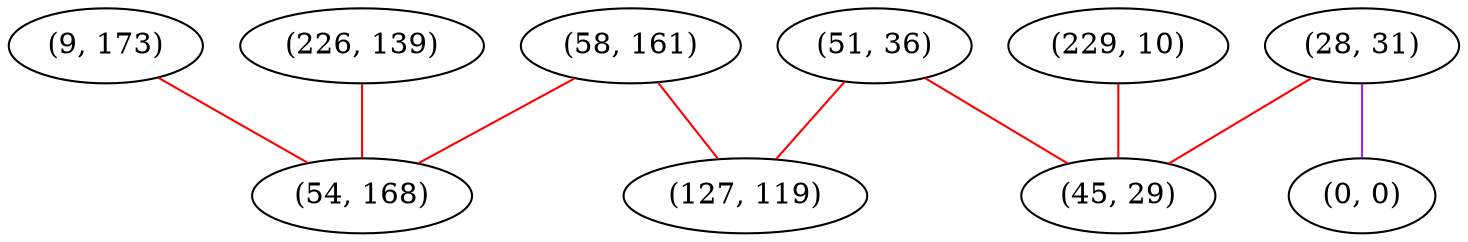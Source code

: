 graph "" {
"(9, 173)";
"(28, 31)";
"(0, 0)";
"(229, 10)";
"(58, 161)";
"(226, 139)";
"(51, 36)";
"(54, 168)";
"(45, 29)";
"(127, 119)";
"(9, 173)" -- "(54, 168)"  [color=red, key=0, weight=1];
"(28, 31)" -- "(0, 0)"  [color=purple, key=0, weight=4];
"(28, 31)" -- "(45, 29)"  [color=red, key=0, weight=1];
"(229, 10)" -- "(45, 29)"  [color=red, key=0, weight=1];
"(58, 161)" -- "(54, 168)"  [color=red, key=0, weight=1];
"(58, 161)" -- "(127, 119)"  [color=red, key=0, weight=1];
"(226, 139)" -- "(54, 168)"  [color=red, key=0, weight=1];
"(51, 36)" -- "(127, 119)"  [color=red, key=0, weight=1];
"(51, 36)" -- "(45, 29)"  [color=red, key=0, weight=1];
}
